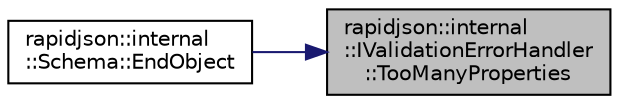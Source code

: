 digraph "rapidjson::internal::IValidationErrorHandler::TooManyProperties"
{
 // INTERACTIVE_SVG=YES
 // LATEX_PDF_SIZE
  edge [fontname="Helvetica",fontsize="10",labelfontname="Helvetica",labelfontsize="10"];
  node [fontname="Helvetica",fontsize="10",shape=record];
  rankdir="RL";
  Node107 [label="rapidjson::internal\l::IValidationErrorHandler\l::TooManyProperties",height=0.2,width=0.4,color="black", fillcolor="grey75", style="filled", fontcolor="black",tooltip=" "];
  Node107 -> Node108 [dir="back",color="midnightblue",fontsize="10",style="solid",fontname="Helvetica"];
  Node108 [label="rapidjson::internal\l::Schema::EndObject",height=0.2,width=0.4,color="black", fillcolor="white", style="filled",URL="$classrapidjson_1_1internal_1_1_schema.html#aa24583b99877e823ed955cf286364937",tooltip=" "];
}
